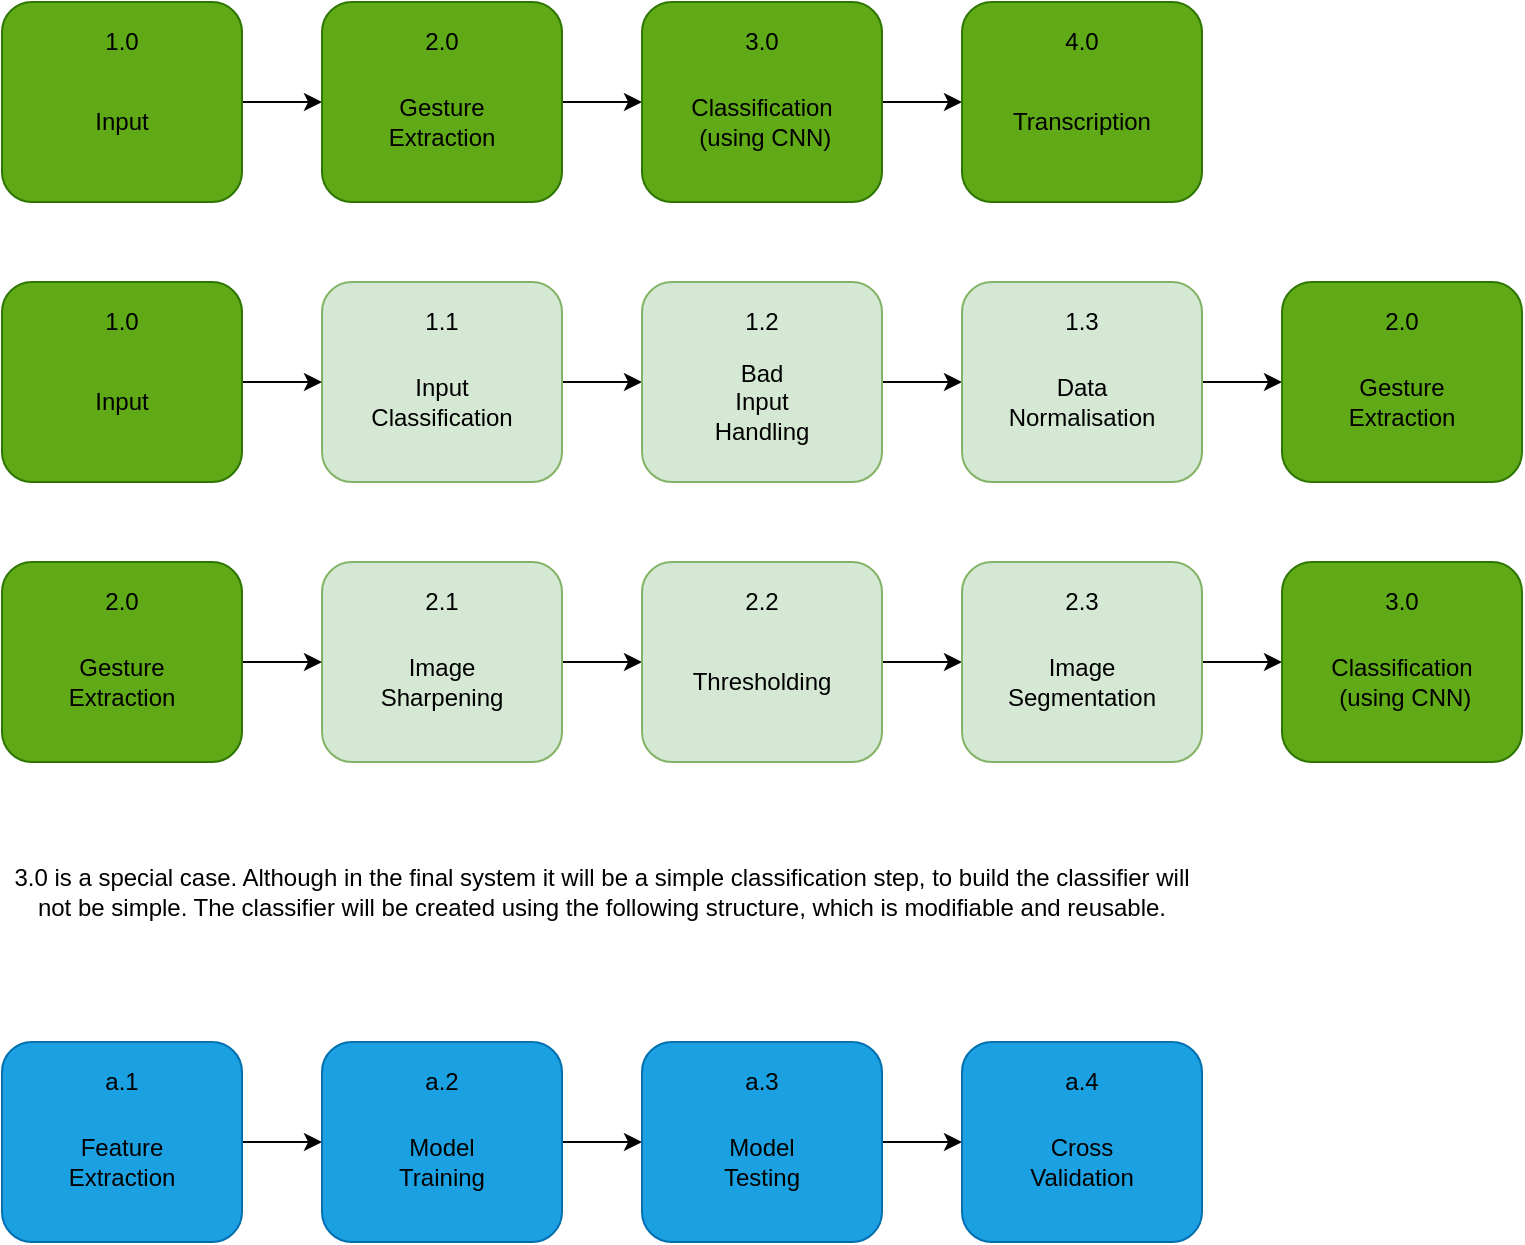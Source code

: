 <mxfile version="17.1.3" type="github">
  <diagram id="iLRpVlKP15bBZHzSlkDS" name="Page-1">
    <mxGraphModel dx="1422" dy="752" grid="1" gridSize="10" guides="1" tooltips="1" connect="1" arrows="1" fold="1" page="1" pageScale="1" pageWidth="850" pageHeight="1100" math="0" shadow="0">
      <root>
        <mxCell id="0" />
        <mxCell id="1" parent="0" />
        <mxCell id="Rueg4IYlie6GmH-MhBwi-29" style="edgeStyle=orthogonalEdgeStyle;rounded=0;orthogonalLoop=1;jettySize=auto;html=1;entryX=0;entryY=0.5;entryDx=0;entryDy=0;" parent="1" source="Rueg4IYlie6GmH-MhBwi-9" target="Rueg4IYlie6GmH-MhBwi-15" edge="1">
          <mxGeometry relative="1" as="geometry" />
        </mxCell>
        <mxCell id="Rueg4IYlie6GmH-MhBwi-9" value="" style="rounded=1;whiteSpace=wrap;html=1;fillColor=#60a917;strokeColor=#2D7600;fontColor=#ffffff;" parent="1" vertex="1">
          <mxGeometry x="40" y="200" width="120" height="100" as="geometry" />
        </mxCell>
        <mxCell id="Rueg4IYlie6GmH-MhBwi-10" value="1.0" style="text;html=1;strokeColor=none;fillColor=none;align=center;verticalAlign=middle;whiteSpace=wrap;rounded=0;" parent="1" vertex="1">
          <mxGeometry x="80" y="210" width="40" height="20" as="geometry" />
        </mxCell>
        <mxCell id="Rueg4IYlie6GmH-MhBwi-11" value="Input" style="text;html=1;strokeColor=none;fillColor=none;align=center;verticalAlign=middle;whiteSpace=wrap;rounded=0;" parent="1" vertex="1">
          <mxGeometry x="80" y="250" width="40" height="20" as="geometry" />
        </mxCell>
        <mxCell id="QFBkDHnebfvaFeIGUoQ--6" style="edgeStyle=orthogonalEdgeStyle;rounded=0;orthogonalLoop=1;jettySize=auto;html=1;" edge="1" parent="1" source="Rueg4IYlie6GmH-MhBwi-15" target="Rueg4IYlie6GmH-MhBwi-22">
          <mxGeometry relative="1" as="geometry" />
        </mxCell>
        <mxCell id="Rueg4IYlie6GmH-MhBwi-15" value="" style="rounded=1;whiteSpace=wrap;html=1;fillColor=#60a917;strokeColor=#2D7600;fontColor=#ffffff;" parent="1" vertex="1">
          <mxGeometry x="200" y="200" width="120" height="100" as="geometry" />
        </mxCell>
        <mxCell id="Rueg4IYlie6GmH-MhBwi-16" value="2.0" style="text;html=1;strokeColor=none;fillColor=none;align=center;verticalAlign=middle;whiteSpace=wrap;rounded=0;" parent="1" vertex="1">
          <mxGeometry x="240" y="210" width="40" height="20" as="geometry" />
        </mxCell>
        <mxCell id="Rueg4IYlie6GmH-MhBwi-17" value="Gesture Extraction" style="text;html=1;strokeColor=none;fillColor=none;align=center;verticalAlign=middle;whiteSpace=wrap;rounded=0;" parent="1" vertex="1">
          <mxGeometry x="240" y="250" width="40" height="20" as="geometry" />
        </mxCell>
        <mxCell id="QFBkDHnebfvaFeIGUoQ--21" style="edgeStyle=orthogonalEdgeStyle;rounded=0;orthogonalLoop=1;jettySize=auto;html=1;" edge="1" parent="1" source="Rueg4IYlie6GmH-MhBwi-18" target="QFBkDHnebfvaFeIGUoQ--8">
          <mxGeometry relative="1" as="geometry" />
        </mxCell>
        <mxCell id="Rueg4IYlie6GmH-MhBwi-18" value="" style="rounded=1;whiteSpace=wrap;html=1;fillColor=#1ba1e2;fontColor=#ffffff;strokeColor=#006EAF;" parent="1" vertex="1">
          <mxGeometry x="40" y="720" width="120" height="100" as="geometry" />
        </mxCell>
        <mxCell id="Rueg4IYlie6GmH-MhBwi-19" value="a.1" style="text;html=1;strokeColor=none;fillColor=none;align=center;verticalAlign=middle;whiteSpace=wrap;rounded=0;" parent="1" vertex="1">
          <mxGeometry x="80" y="730" width="40" height="20" as="geometry" />
        </mxCell>
        <mxCell id="Rueg4IYlie6GmH-MhBwi-20" value="Feature Extraction" style="text;html=1;strokeColor=none;fillColor=none;align=center;verticalAlign=middle;whiteSpace=wrap;rounded=0;" parent="1" vertex="1">
          <mxGeometry x="80" y="770" width="40" height="20" as="geometry" />
        </mxCell>
        <mxCell id="Rueg4IYlie6GmH-MhBwi-32" style="edgeStyle=orthogonalEdgeStyle;rounded=0;orthogonalLoop=1;jettySize=auto;html=1;" parent="1" source="Rueg4IYlie6GmH-MhBwi-22" target="Rueg4IYlie6GmH-MhBwi-25" edge="1">
          <mxGeometry relative="1" as="geometry" />
        </mxCell>
        <mxCell id="Rueg4IYlie6GmH-MhBwi-22" value="" style="rounded=1;whiteSpace=wrap;html=1;fillColor=#60a917;strokeColor=#2D7600;fontColor=#ffffff;" parent="1" vertex="1">
          <mxGeometry x="360" y="200" width="120" height="100" as="geometry" />
        </mxCell>
        <mxCell id="Rueg4IYlie6GmH-MhBwi-23" value="3.0" style="text;html=1;strokeColor=none;fillColor=none;align=center;verticalAlign=middle;whiteSpace=wrap;rounded=0;" parent="1" vertex="1">
          <mxGeometry x="400" y="210" width="40" height="20" as="geometry" />
        </mxCell>
        <mxCell id="Rueg4IYlie6GmH-MhBwi-24" value="&lt;div&gt;Classification&lt;/div&gt;&lt;div&gt;&amp;nbsp;(using CNN)&lt;/div&gt;" style="text;html=1;strokeColor=none;fillColor=none;align=center;verticalAlign=middle;whiteSpace=wrap;rounded=0;" parent="1" vertex="1">
          <mxGeometry x="400" y="250" width="40" height="20" as="geometry" />
        </mxCell>
        <mxCell id="Rueg4IYlie6GmH-MhBwi-25" value="" style="rounded=1;whiteSpace=wrap;html=1;fillColor=#60a917;strokeColor=#2D7600;fontColor=#ffffff;" parent="1" vertex="1">
          <mxGeometry x="520" y="200" width="120" height="100" as="geometry" />
        </mxCell>
        <mxCell id="Rueg4IYlie6GmH-MhBwi-26" value="4.0" style="text;html=1;strokeColor=none;fillColor=none;align=center;verticalAlign=middle;whiteSpace=wrap;rounded=0;" parent="1" vertex="1">
          <mxGeometry x="560" y="210" width="40" height="20" as="geometry" />
        </mxCell>
        <mxCell id="Rueg4IYlie6GmH-MhBwi-27" value="Transcription" style="text;html=1;strokeColor=none;fillColor=none;align=center;verticalAlign=middle;whiteSpace=wrap;rounded=0;" parent="1" vertex="1">
          <mxGeometry x="560" y="250" width="40" height="20" as="geometry" />
        </mxCell>
        <mxCell id="Rueg4IYlie6GmH-MhBwi-46" style="edgeStyle=orthogonalEdgeStyle;rounded=0;orthogonalLoop=1;jettySize=auto;html=1;" parent="1" source="Rueg4IYlie6GmH-MhBwi-33" target="Rueg4IYlie6GmH-MhBwi-39" edge="1">
          <mxGeometry relative="1" as="geometry" />
        </mxCell>
        <mxCell id="Rueg4IYlie6GmH-MhBwi-33" value="" style="rounded=1;whiteSpace=wrap;html=1;fillColor=#d5e8d4;strokeColor=#82b366;" parent="1" vertex="1">
          <mxGeometry x="200" y="340" width="120" height="100" as="geometry" />
        </mxCell>
        <mxCell id="Rueg4IYlie6GmH-MhBwi-34" value="1.1" style="text;html=1;strokeColor=none;fillColor=none;align=center;verticalAlign=middle;whiteSpace=wrap;rounded=0;" parent="1" vertex="1">
          <mxGeometry x="240" y="350" width="40" height="20" as="geometry" />
        </mxCell>
        <mxCell id="Rueg4IYlie6GmH-MhBwi-35" value="Input Classification" style="text;html=1;strokeColor=none;fillColor=none;align=center;verticalAlign=middle;whiteSpace=wrap;rounded=0;" parent="1" vertex="1">
          <mxGeometry x="240" y="390" width="40" height="20" as="geometry" />
        </mxCell>
        <mxCell id="Rueg4IYlie6GmH-MhBwi-48" style="edgeStyle=orthogonalEdgeStyle;rounded=0;orthogonalLoop=1;jettySize=auto;html=1;" parent="1" source="Rueg4IYlie6GmH-MhBwi-39" target="Rueg4IYlie6GmH-MhBwi-42" edge="1">
          <mxGeometry relative="1" as="geometry" />
        </mxCell>
        <mxCell id="Rueg4IYlie6GmH-MhBwi-39" value="" style="rounded=1;whiteSpace=wrap;html=1;fillColor=#d5e8d4;strokeColor=#82b366;" parent="1" vertex="1">
          <mxGeometry x="360" y="340" width="120" height="100" as="geometry" />
        </mxCell>
        <mxCell id="Rueg4IYlie6GmH-MhBwi-40" value="1.2" style="text;html=1;strokeColor=none;fillColor=none;align=center;verticalAlign=middle;whiteSpace=wrap;rounded=0;" parent="1" vertex="1">
          <mxGeometry x="400" y="350" width="40" height="20" as="geometry" />
        </mxCell>
        <mxCell id="Rueg4IYlie6GmH-MhBwi-41" value="Bad Input Handling" style="text;html=1;strokeColor=none;fillColor=none;align=center;verticalAlign=middle;whiteSpace=wrap;rounded=0;" parent="1" vertex="1">
          <mxGeometry x="400" y="390" width="40" height="20" as="geometry" />
        </mxCell>
        <mxCell id="QFBkDHnebfvaFeIGUoQ--40" style="edgeStyle=orthogonalEdgeStyle;rounded=0;orthogonalLoop=1;jettySize=auto;html=1;" edge="1" parent="1" source="Rueg4IYlie6GmH-MhBwi-42" target="QFBkDHnebfvaFeIGUoQ--37">
          <mxGeometry relative="1" as="geometry" />
        </mxCell>
        <mxCell id="Rueg4IYlie6GmH-MhBwi-42" value="" style="rounded=1;whiteSpace=wrap;html=1;fillColor=#d5e8d4;strokeColor=#82b366;" parent="1" vertex="1">
          <mxGeometry x="520" y="340" width="120" height="100" as="geometry" />
        </mxCell>
        <mxCell id="Rueg4IYlie6GmH-MhBwi-43" value="1.3" style="text;html=1;strokeColor=none;fillColor=none;align=center;verticalAlign=middle;whiteSpace=wrap;rounded=0;" parent="1" vertex="1">
          <mxGeometry x="560" y="350" width="40" height="20" as="geometry" />
        </mxCell>
        <mxCell id="Rueg4IYlie6GmH-MhBwi-44" value="&lt;div&gt;Data Normalisation&lt;/div&gt;" style="text;html=1;strokeColor=none;fillColor=none;align=center;verticalAlign=middle;whiteSpace=wrap;rounded=0;" parent="1" vertex="1">
          <mxGeometry x="560" y="390" width="40" height="20" as="geometry" />
        </mxCell>
        <mxCell id="Rueg4IYlie6GmH-MhBwi-60" style="edgeStyle=orthogonalEdgeStyle;rounded=0;orthogonalLoop=1;jettySize=auto;html=1;" parent="1" source="Rueg4IYlie6GmH-MhBwi-50" target="Rueg4IYlie6GmH-MhBwi-55" edge="1">
          <mxGeometry relative="1" as="geometry" />
        </mxCell>
        <mxCell id="Rueg4IYlie6GmH-MhBwi-50" value="" style="rounded=1;whiteSpace=wrap;html=1;fillColor=#d5e8d4;strokeColor=#82b366;" parent="1" vertex="1">
          <mxGeometry x="200" y="480" width="120" height="100" as="geometry" />
        </mxCell>
        <mxCell id="Rueg4IYlie6GmH-MhBwi-51" value="2.1" style="text;html=1;strokeColor=none;fillColor=none;align=center;verticalAlign=middle;whiteSpace=wrap;rounded=0;" parent="1" vertex="1">
          <mxGeometry x="240" y="490" width="40" height="20" as="geometry" />
        </mxCell>
        <mxCell id="QFBkDHnebfvaFeIGUoQ--4" style="edgeStyle=orthogonalEdgeStyle;rounded=0;orthogonalLoop=1;jettySize=auto;html=1;" edge="1" parent="1" source="Rueg4IYlie6GmH-MhBwi-55" target="QFBkDHnebfvaFeIGUoQ--1">
          <mxGeometry relative="1" as="geometry" />
        </mxCell>
        <mxCell id="Rueg4IYlie6GmH-MhBwi-55" value="" style="rounded=1;whiteSpace=wrap;html=1;fillColor=#d5e8d4;strokeColor=#82b366;" parent="1" vertex="1">
          <mxGeometry x="360" y="480" width="120" height="100" as="geometry" />
        </mxCell>
        <mxCell id="Rueg4IYlie6GmH-MhBwi-56" value="2.2" style="text;html=1;strokeColor=none;fillColor=none;align=center;verticalAlign=middle;whiteSpace=wrap;rounded=0;" parent="1" vertex="1">
          <mxGeometry x="400" y="490" width="40" height="20" as="geometry" />
        </mxCell>
        <mxCell id="Rueg4IYlie6GmH-MhBwi-57" value="Image Sharpening" style="text;html=1;strokeColor=none;fillColor=none;align=center;verticalAlign=middle;whiteSpace=wrap;rounded=0;" parent="1" vertex="1">
          <mxGeometry x="240" y="530" width="40" height="20" as="geometry" />
        </mxCell>
        <mxCell id="Rueg4IYlie6GmH-MhBwi-52" value="&lt;div&gt;Thresholding&lt;/div&gt;" style="text;html=1;strokeColor=none;fillColor=none;align=center;verticalAlign=middle;whiteSpace=wrap;rounded=0;" parent="1" vertex="1">
          <mxGeometry x="400" y="530" width="40" height="20" as="geometry" />
        </mxCell>
        <mxCell id="QFBkDHnebfvaFeIGUoQ--48" style="edgeStyle=orthogonalEdgeStyle;rounded=0;orthogonalLoop=1;jettySize=auto;html=1;" edge="1" parent="1" source="QFBkDHnebfvaFeIGUoQ--1" target="QFBkDHnebfvaFeIGUoQ--44">
          <mxGeometry relative="1" as="geometry" />
        </mxCell>
        <mxCell id="QFBkDHnebfvaFeIGUoQ--1" value="" style="rounded=1;whiteSpace=wrap;html=1;fillColor=#d5e8d4;strokeColor=#82b366;" vertex="1" parent="1">
          <mxGeometry x="520" y="480" width="120" height="100" as="geometry" />
        </mxCell>
        <mxCell id="QFBkDHnebfvaFeIGUoQ--2" value="2.3" style="text;html=1;strokeColor=none;fillColor=none;align=center;verticalAlign=middle;whiteSpace=wrap;rounded=0;" vertex="1" parent="1">
          <mxGeometry x="560" y="490" width="40" height="20" as="geometry" />
        </mxCell>
        <mxCell id="QFBkDHnebfvaFeIGUoQ--3" value="Image Segmentation" style="text;html=1;strokeColor=none;fillColor=none;align=center;verticalAlign=middle;whiteSpace=wrap;rounded=0;" vertex="1" parent="1">
          <mxGeometry x="560" y="530" width="40" height="20" as="geometry" />
        </mxCell>
        <mxCell id="QFBkDHnebfvaFeIGUoQ--7" value="&lt;div&gt;3.0 is a special case. Although in the final system it will be a simple classification step, to build the classifier will not be simple. The classifier will be created using the following structure, which is modifiable and reusable.&lt;br&gt;&lt;/div&gt;" style="text;html=1;strokeColor=none;fillColor=none;align=center;verticalAlign=middle;whiteSpace=wrap;rounded=0;" vertex="1" parent="1">
          <mxGeometry x="40" y="630" width="600" height="30" as="geometry" />
        </mxCell>
        <mxCell id="QFBkDHnebfvaFeIGUoQ--22" style="edgeStyle=orthogonalEdgeStyle;rounded=0;orthogonalLoop=1;jettySize=auto;html=1;" edge="1" parent="1" source="QFBkDHnebfvaFeIGUoQ--8" target="QFBkDHnebfvaFeIGUoQ--11">
          <mxGeometry relative="1" as="geometry" />
        </mxCell>
        <mxCell id="QFBkDHnebfvaFeIGUoQ--8" value="" style="rounded=1;whiteSpace=wrap;html=1;fillColor=#1ba1e2;fontColor=#ffffff;strokeColor=#006EAF;" vertex="1" parent="1">
          <mxGeometry x="200" y="720" width="120" height="100" as="geometry" />
        </mxCell>
        <mxCell id="QFBkDHnebfvaFeIGUoQ--9" value="a.2" style="text;html=1;strokeColor=none;fillColor=none;align=center;verticalAlign=middle;whiteSpace=wrap;rounded=0;" vertex="1" parent="1">
          <mxGeometry x="240" y="730" width="40" height="20" as="geometry" />
        </mxCell>
        <mxCell id="QFBkDHnebfvaFeIGUoQ--10" value="&lt;div&gt;Model Training&lt;/div&gt;" style="text;html=1;strokeColor=none;fillColor=none;align=center;verticalAlign=middle;whiteSpace=wrap;rounded=0;" vertex="1" parent="1">
          <mxGeometry x="240" y="770" width="40" height="20" as="geometry" />
        </mxCell>
        <mxCell id="QFBkDHnebfvaFeIGUoQ--23" style="edgeStyle=orthogonalEdgeStyle;rounded=0;orthogonalLoop=1;jettySize=auto;html=1;" edge="1" parent="1" source="QFBkDHnebfvaFeIGUoQ--11" target="QFBkDHnebfvaFeIGUoQ--14">
          <mxGeometry relative="1" as="geometry" />
        </mxCell>
        <mxCell id="QFBkDHnebfvaFeIGUoQ--11" value="" style="rounded=1;whiteSpace=wrap;html=1;fillColor=#1ba1e2;fontColor=#ffffff;strokeColor=#006EAF;" vertex="1" parent="1">
          <mxGeometry x="360" y="720" width="120" height="100" as="geometry" />
        </mxCell>
        <mxCell id="QFBkDHnebfvaFeIGUoQ--12" value="a.3" style="text;html=1;strokeColor=none;fillColor=none;align=center;verticalAlign=middle;whiteSpace=wrap;rounded=0;" vertex="1" parent="1">
          <mxGeometry x="400" y="730" width="40" height="20" as="geometry" />
        </mxCell>
        <mxCell id="QFBkDHnebfvaFeIGUoQ--13" value="Model Testing" style="text;html=1;strokeColor=none;fillColor=none;align=center;verticalAlign=middle;whiteSpace=wrap;rounded=0;" vertex="1" parent="1">
          <mxGeometry x="400" y="770" width="40" height="20" as="geometry" />
        </mxCell>
        <mxCell id="QFBkDHnebfvaFeIGUoQ--14" value="" style="rounded=1;whiteSpace=wrap;html=1;fillColor=#1ba1e2;fontColor=#ffffff;strokeColor=#006EAF;" vertex="1" parent="1">
          <mxGeometry x="520" y="720" width="120" height="100" as="geometry" />
        </mxCell>
        <mxCell id="QFBkDHnebfvaFeIGUoQ--15" value="a.4" style="text;html=1;strokeColor=none;fillColor=none;align=center;verticalAlign=middle;whiteSpace=wrap;rounded=0;" vertex="1" parent="1">
          <mxGeometry x="560" y="730" width="40" height="20" as="geometry" />
        </mxCell>
        <mxCell id="QFBkDHnebfvaFeIGUoQ--16" value="Cross Validation" style="text;html=1;strokeColor=none;fillColor=none;align=center;verticalAlign=middle;whiteSpace=wrap;rounded=0;" vertex="1" parent="1">
          <mxGeometry x="560" y="770" width="40" height="20" as="geometry" />
        </mxCell>
        <mxCell id="QFBkDHnebfvaFeIGUoQ--36" style="edgeStyle=orthogonalEdgeStyle;rounded=0;orthogonalLoop=1;jettySize=auto;html=1;" edge="1" parent="1" source="QFBkDHnebfvaFeIGUoQ--33" target="Rueg4IYlie6GmH-MhBwi-33">
          <mxGeometry relative="1" as="geometry" />
        </mxCell>
        <mxCell id="QFBkDHnebfvaFeIGUoQ--33" value="" style="rounded=1;whiteSpace=wrap;html=1;fillColor=#60a917;strokeColor=#2D7600;fontColor=#ffffff;" vertex="1" parent="1">
          <mxGeometry x="40" y="340" width="120" height="100" as="geometry" />
        </mxCell>
        <mxCell id="QFBkDHnebfvaFeIGUoQ--34" value="1.0" style="text;html=1;strokeColor=none;fillColor=none;align=center;verticalAlign=middle;whiteSpace=wrap;rounded=0;" vertex="1" parent="1">
          <mxGeometry x="80" y="350" width="40" height="20" as="geometry" />
        </mxCell>
        <mxCell id="QFBkDHnebfvaFeIGUoQ--35" value="Input" style="text;html=1;strokeColor=none;fillColor=none;align=center;verticalAlign=middle;whiteSpace=wrap;rounded=0;" vertex="1" parent="1">
          <mxGeometry x="80" y="390" width="40" height="20" as="geometry" />
        </mxCell>
        <mxCell id="QFBkDHnebfvaFeIGUoQ--37" value="" style="rounded=1;whiteSpace=wrap;html=1;fillColor=#60a917;strokeColor=#2D7600;fontColor=#ffffff;" vertex="1" parent="1">
          <mxGeometry x="680" y="340" width="120" height="100" as="geometry" />
        </mxCell>
        <mxCell id="QFBkDHnebfvaFeIGUoQ--38" value="2.0" style="text;html=1;strokeColor=none;fillColor=none;align=center;verticalAlign=middle;whiteSpace=wrap;rounded=0;" vertex="1" parent="1">
          <mxGeometry x="720" y="350" width="40" height="20" as="geometry" />
        </mxCell>
        <mxCell id="QFBkDHnebfvaFeIGUoQ--39" value="Gesture Extraction" style="text;html=1;strokeColor=none;fillColor=none;align=center;verticalAlign=middle;whiteSpace=wrap;rounded=0;" vertex="1" parent="1">
          <mxGeometry x="720" y="390" width="40" height="20" as="geometry" />
        </mxCell>
        <mxCell id="QFBkDHnebfvaFeIGUoQ--49" style="edgeStyle=orthogonalEdgeStyle;rounded=0;orthogonalLoop=1;jettySize=auto;html=1;entryX=0;entryY=0.5;entryDx=0;entryDy=0;" edge="1" parent="1" source="QFBkDHnebfvaFeIGUoQ--41" target="Rueg4IYlie6GmH-MhBwi-50">
          <mxGeometry relative="1" as="geometry" />
        </mxCell>
        <mxCell id="QFBkDHnebfvaFeIGUoQ--41" value="" style="rounded=1;whiteSpace=wrap;html=1;fillColor=#60a917;strokeColor=#2D7600;fontColor=#ffffff;" vertex="1" parent="1">
          <mxGeometry x="40" y="480" width="120" height="100" as="geometry" />
        </mxCell>
        <mxCell id="QFBkDHnebfvaFeIGUoQ--42" value="2.0" style="text;html=1;strokeColor=none;fillColor=none;align=center;verticalAlign=middle;whiteSpace=wrap;rounded=0;" vertex="1" parent="1">
          <mxGeometry x="80" y="490" width="40" height="20" as="geometry" />
        </mxCell>
        <mxCell id="QFBkDHnebfvaFeIGUoQ--43" value="Gesture Extraction" style="text;html=1;strokeColor=none;fillColor=none;align=center;verticalAlign=middle;whiteSpace=wrap;rounded=0;" vertex="1" parent="1">
          <mxGeometry x="80" y="530" width="40" height="20" as="geometry" />
        </mxCell>
        <mxCell id="QFBkDHnebfvaFeIGUoQ--44" value="" style="rounded=1;whiteSpace=wrap;html=1;fillColor=#60a917;strokeColor=#2D7600;fontColor=#ffffff;" vertex="1" parent="1">
          <mxGeometry x="680" y="480" width="120" height="100" as="geometry" />
        </mxCell>
        <mxCell id="QFBkDHnebfvaFeIGUoQ--45" value="3.0" style="text;html=1;strokeColor=none;fillColor=none;align=center;verticalAlign=middle;whiteSpace=wrap;rounded=0;" vertex="1" parent="1">
          <mxGeometry x="720" y="490" width="40" height="20" as="geometry" />
        </mxCell>
        <mxCell id="QFBkDHnebfvaFeIGUoQ--46" value="&lt;div&gt;Classification&lt;/div&gt;&lt;div&gt;&amp;nbsp;(using CNN)&lt;/div&gt;" style="text;html=1;strokeColor=none;fillColor=none;align=center;verticalAlign=middle;whiteSpace=wrap;rounded=0;" vertex="1" parent="1">
          <mxGeometry x="720" y="530" width="40" height="20" as="geometry" />
        </mxCell>
      </root>
    </mxGraphModel>
  </diagram>
</mxfile>
